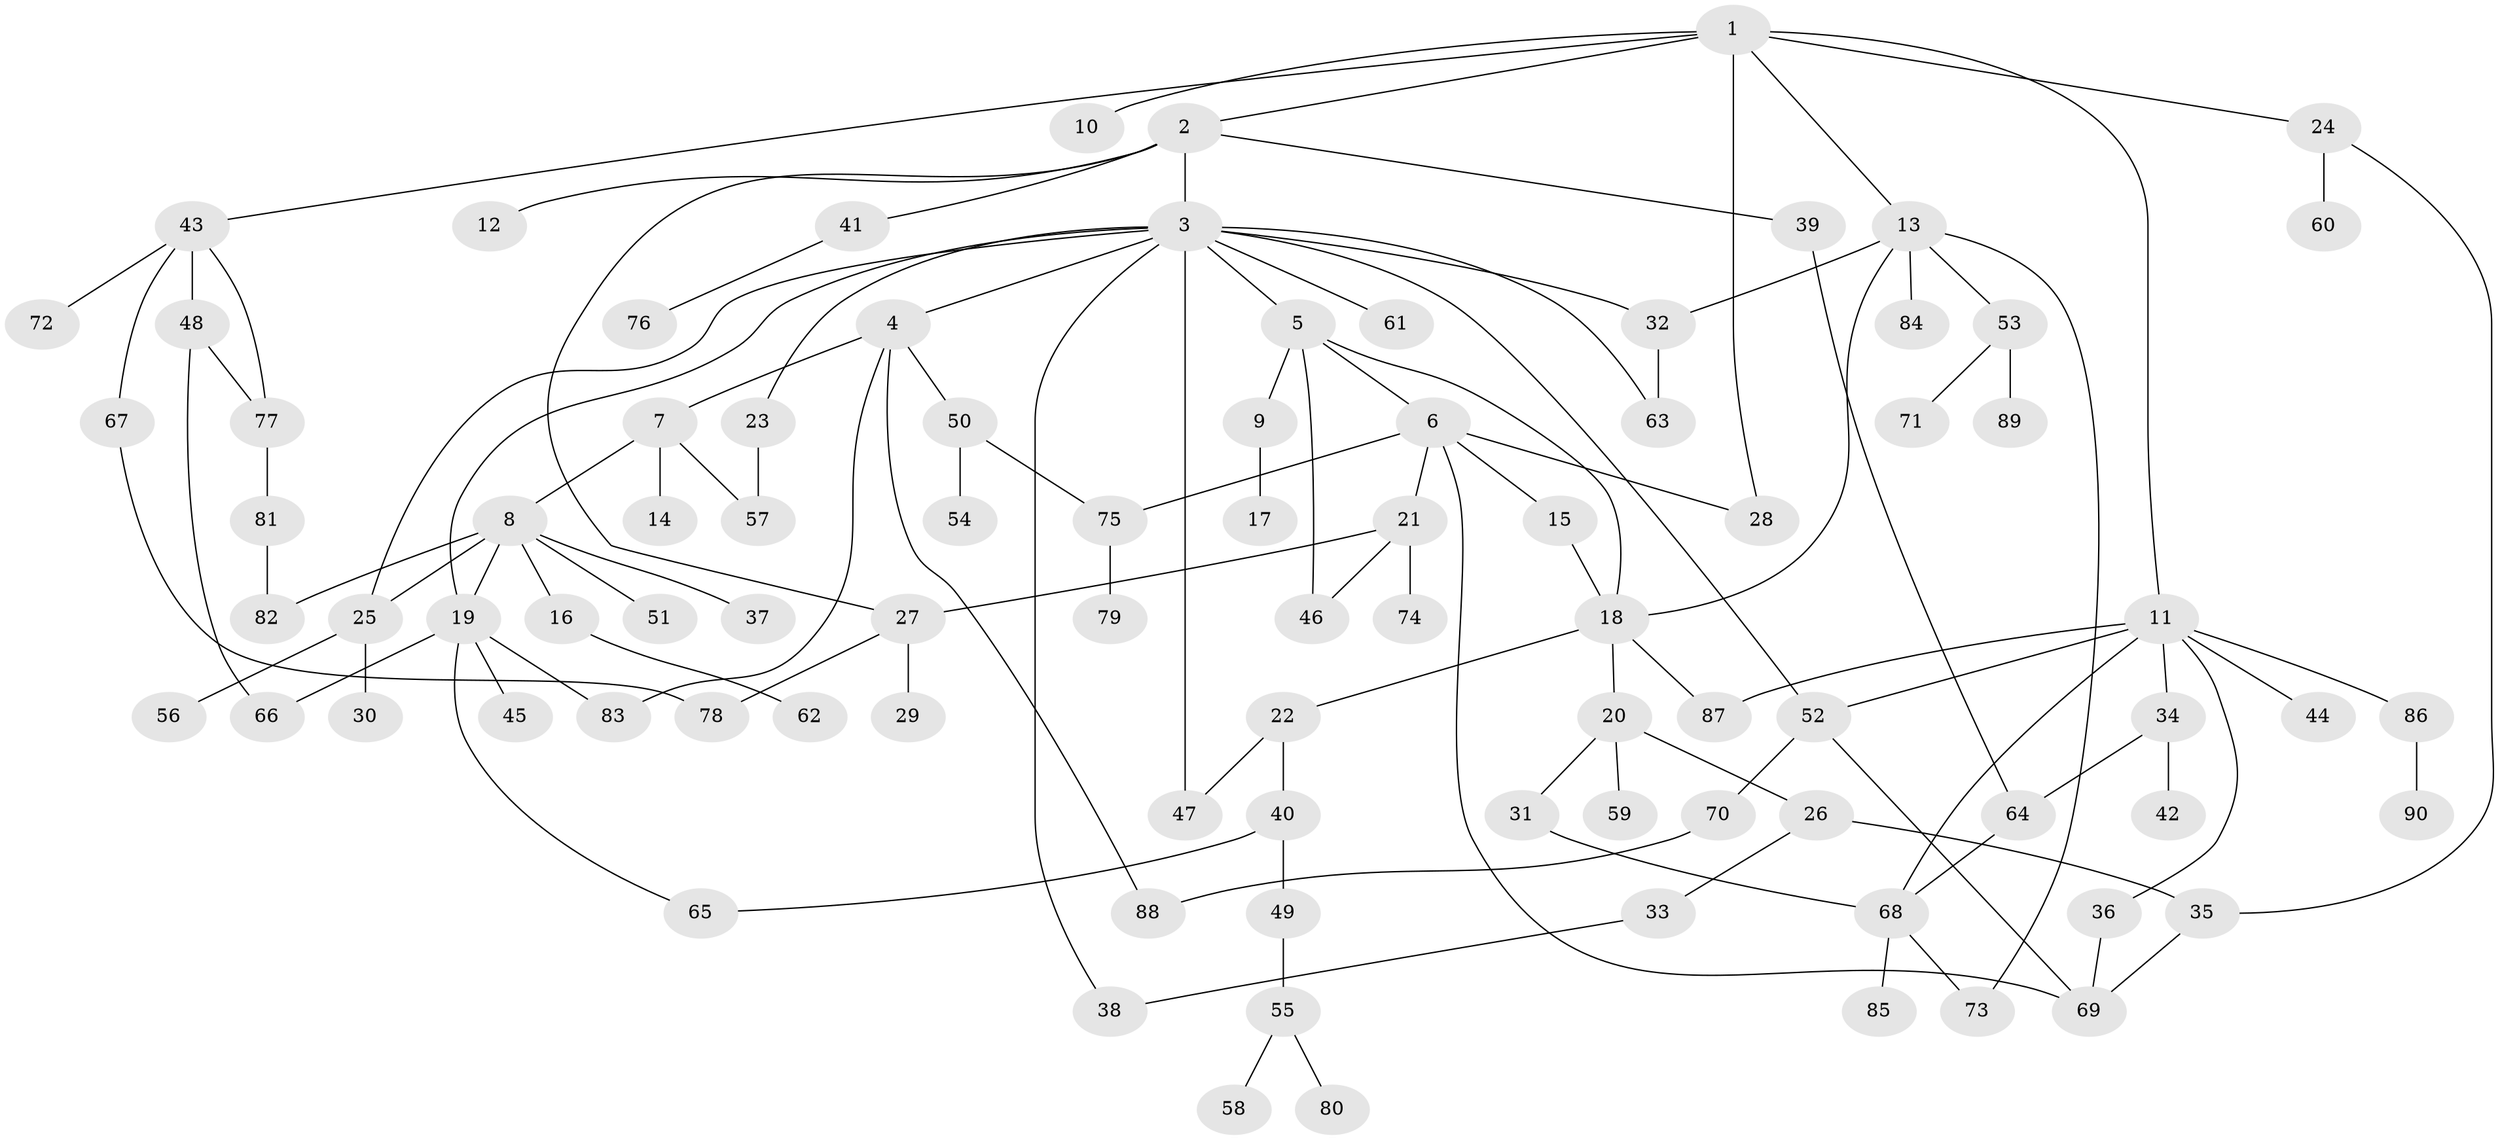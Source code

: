 // Generated by graph-tools (version 1.1) at 2025/41/03/09/25 04:41:10]
// undirected, 90 vertices, 119 edges
graph export_dot {
graph [start="1"]
  node [color=gray90,style=filled];
  1;
  2;
  3;
  4;
  5;
  6;
  7;
  8;
  9;
  10;
  11;
  12;
  13;
  14;
  15;
  16;
  17;
  18;
  19;
  20;
  21;
  22;
  23;
  24;
  25;
  26;
  27;
  28;
  29;
  30;
  31;
  32;
  33;
  34;
  35;
  36;
  37;
  38;
  39;
  40;
  41;
  42;
  43;
  44;
  45;
  46;
  47;
  48;
  49;
  50;
  51;
  52;
  53;
  54;
  55;
  56;
  57;
  58;
  59;
  60;
  61;
  62;
  63;
  64;
  65;
  66;
  67;
  68;
  69;
  70;
  71;
  72;
  73;
  74;
  75;
  76;
  77;
  78;
  79;
  80;
  81;
  82;
  83;
  84;
  85;
  86;
  87;
  88;
  89;
  90;
  1 -- 2;
  1 -- 10;
  1 -- 11;
  1 -- 13;
  1 -- 24;
  1 -- 28;
  1 -- 43;
  2 -- 3;
  2 -- 12;
  2 -- 27;
  2 -- 39;
  2 -- 41;
  3 -- 4;
  3 -- 5;
  3 -- 19;
  3 -- 23;
  3 -- 25;
  3 -- 38;
  3 -- 47;
  3 -- 52;
  3 -- 61;
  3 -- 32;
  3 -- 63;
  4 -- 7;
  4 -- 50;
  4 -- 88;
  4 -- 83;
  5 -- 6;
  5 -- 9;
  5 -- 18;
  5 -- 46;
  6 -- 15;
  6 -- 21;
  6 -- 69;
  6 -- 75;
  6 -- 28;
  7 -- 8;
  7 -- 14;
  7 -- 57;
  8 -- 16;
  8 -- 37;
  8 -- 51;
  8 -- 19;
  8 -- 82;
  8 -- 25;
  9 -- 17;
  11 -- 34;
  11 -- 36;
  11 -- 44;
  11 -- 86;
  11 -- 68;
  11 -- 52;
  11 -- 87;
  13 -- 32;
  13 -- 53;
  13 -- 73;
  13 -- 84;
  13 -- 18;
  15 -- 18;
  16 -- 62;
  18 -- 20;
  18 -- 22;
  18 -- 87;
  19 -- 45;
  19 -- 66;
  19 -- 83;
  19 -- 65;
  20 -- 26;
  20 -- 31;
  20 -- 59;
  21 -- 46;
  21 -- 74;
  21 -- 27;
  22 -- 40;
  22 -- 47;
  23 -- 57;
  24 -- 60;
  24 -- 35;
  25 -- 30;
  25 -- 56;
  26 -- 33;
  26 -- 35;
  27 -- 29;
  27 -- 78;
  31 -- 68;
  32 -- 63;
  33 -- 38;
  34 -- 42;
  34 -- 64;
  35 -- 69;
  36 -- 69;
  39 -- 64;
  40 -- 49;
  40 -- 65;
  41 -- 76;
  43 -- 48;
  43 -- 67;
  43 -- 72;
  43 -- 77;
  48 -- 77;
  48 -- 66;
  49 -- 55;
  50 -- 54;
  50 -- 75;
  52 -- 70;
  52 -- 69;
  53 -- 71;
  53 -- 89;
  55 -- 58;
  55 -- 80;
  64 -- 68;
  67 -- 78;
  68 -- 85;
  68 -- 73;
  70 -- 88;
  75 -- 79;
  77 -- 81;
  81 -- 82;
  86 -- 90;
}
